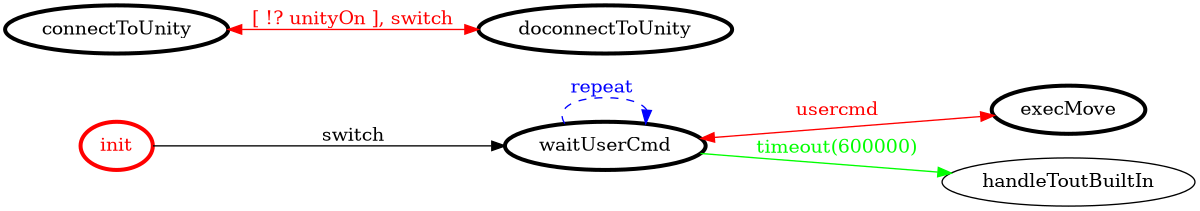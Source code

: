 /*
*
* A GraphViz DOT FSM description 
* Please use a GraphViz visualizer (like http://www.webgraphviz.com)
*  
*/

digraph finite_state_machine {
	rankdir=LR
	size="8,5"
	
	init [ color = red ][ fontcolor = red ][ penwidth = 3 ]
	execMove [ color = black ][ fontcolor = black ][ penwidth = 3 ]
	waitUserCmd [ color = black ][ fontcolor = black ][ penwidth = 3 ]
	doconnectToUnity [ color = black ][ fontcolor = black ][ penwidth = 3 ]
	connectToUnity [ color = black ][ fontcolor = black ][ penwidth = 3 ]
	
	connectToUnity -> doconnectToUnity [ label = "[ !? unityOn ], switch" ][ color = red ][ fontcolor = red ][ dir = both ]
	waitUserCmd -> execMove [ label = "usercmd" ][ color = red ][ fontcolor = red ][ dir = both ]
	waitUserCmd -> handleToutBuiltIn [ label = "timeout(600000)" ][ color = green ][ fontcolor = green ]
	waitUserCmd -> waitUserCmd [ label = "repeat "][ style = dashed ][ color = blue ][ fontcolor = blue ]
	init -> waitUserCmd [ label = "switch" ][ color = black ][ fontcolor = black ]
}
